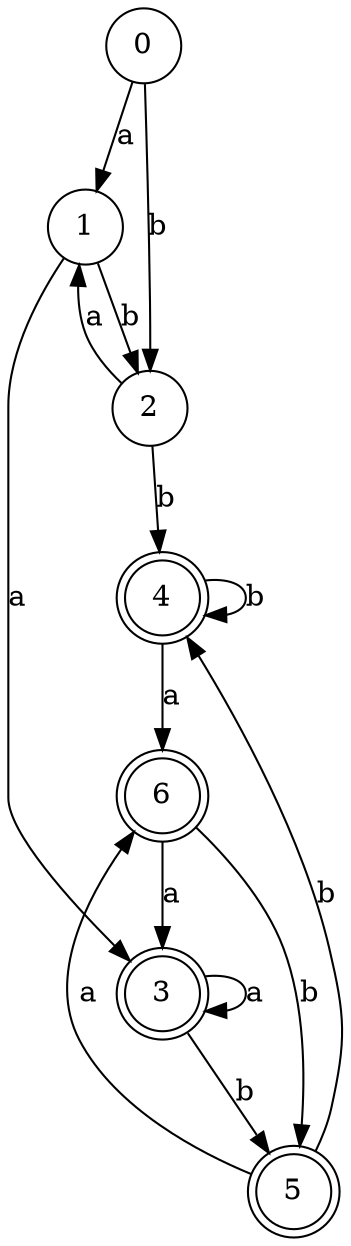 digraph dfa {
	0 [label=0 shape=circle]
	1 [label=1 shape=circle]
	2 [label=2 shape=circle]
	3 [label=3 shape=circle]
	4 [label=4 shape=circle]
	5 [label=5 shape=circle]
	6 [label=6 shape=circle]
	3 [label=3 shape=doublecircle]
	4 [label=4 shape=doublecircle]
	5 [label=5 shape=doublecircle]
	6 [label=6 shape=doublecircle]
	0 -> 1 [label=a]
	0 -> 2 [label=b]
	1 -> 3 [label=a]
	1 -> 2 [label=b]
	2 -> 1 [label=a]
	2 -> 4 [label=b]
	3 -> 3 [label=a]
	3 -> 5 [label=b]
	4 -> 6 [label=a]
	4 -> 4 [label=b]
	5 -> 6 [label=a]
	5 -> 4 [label=b]
	6 -> 3 [label=a]
	6 -> 5 [label=b]
}
